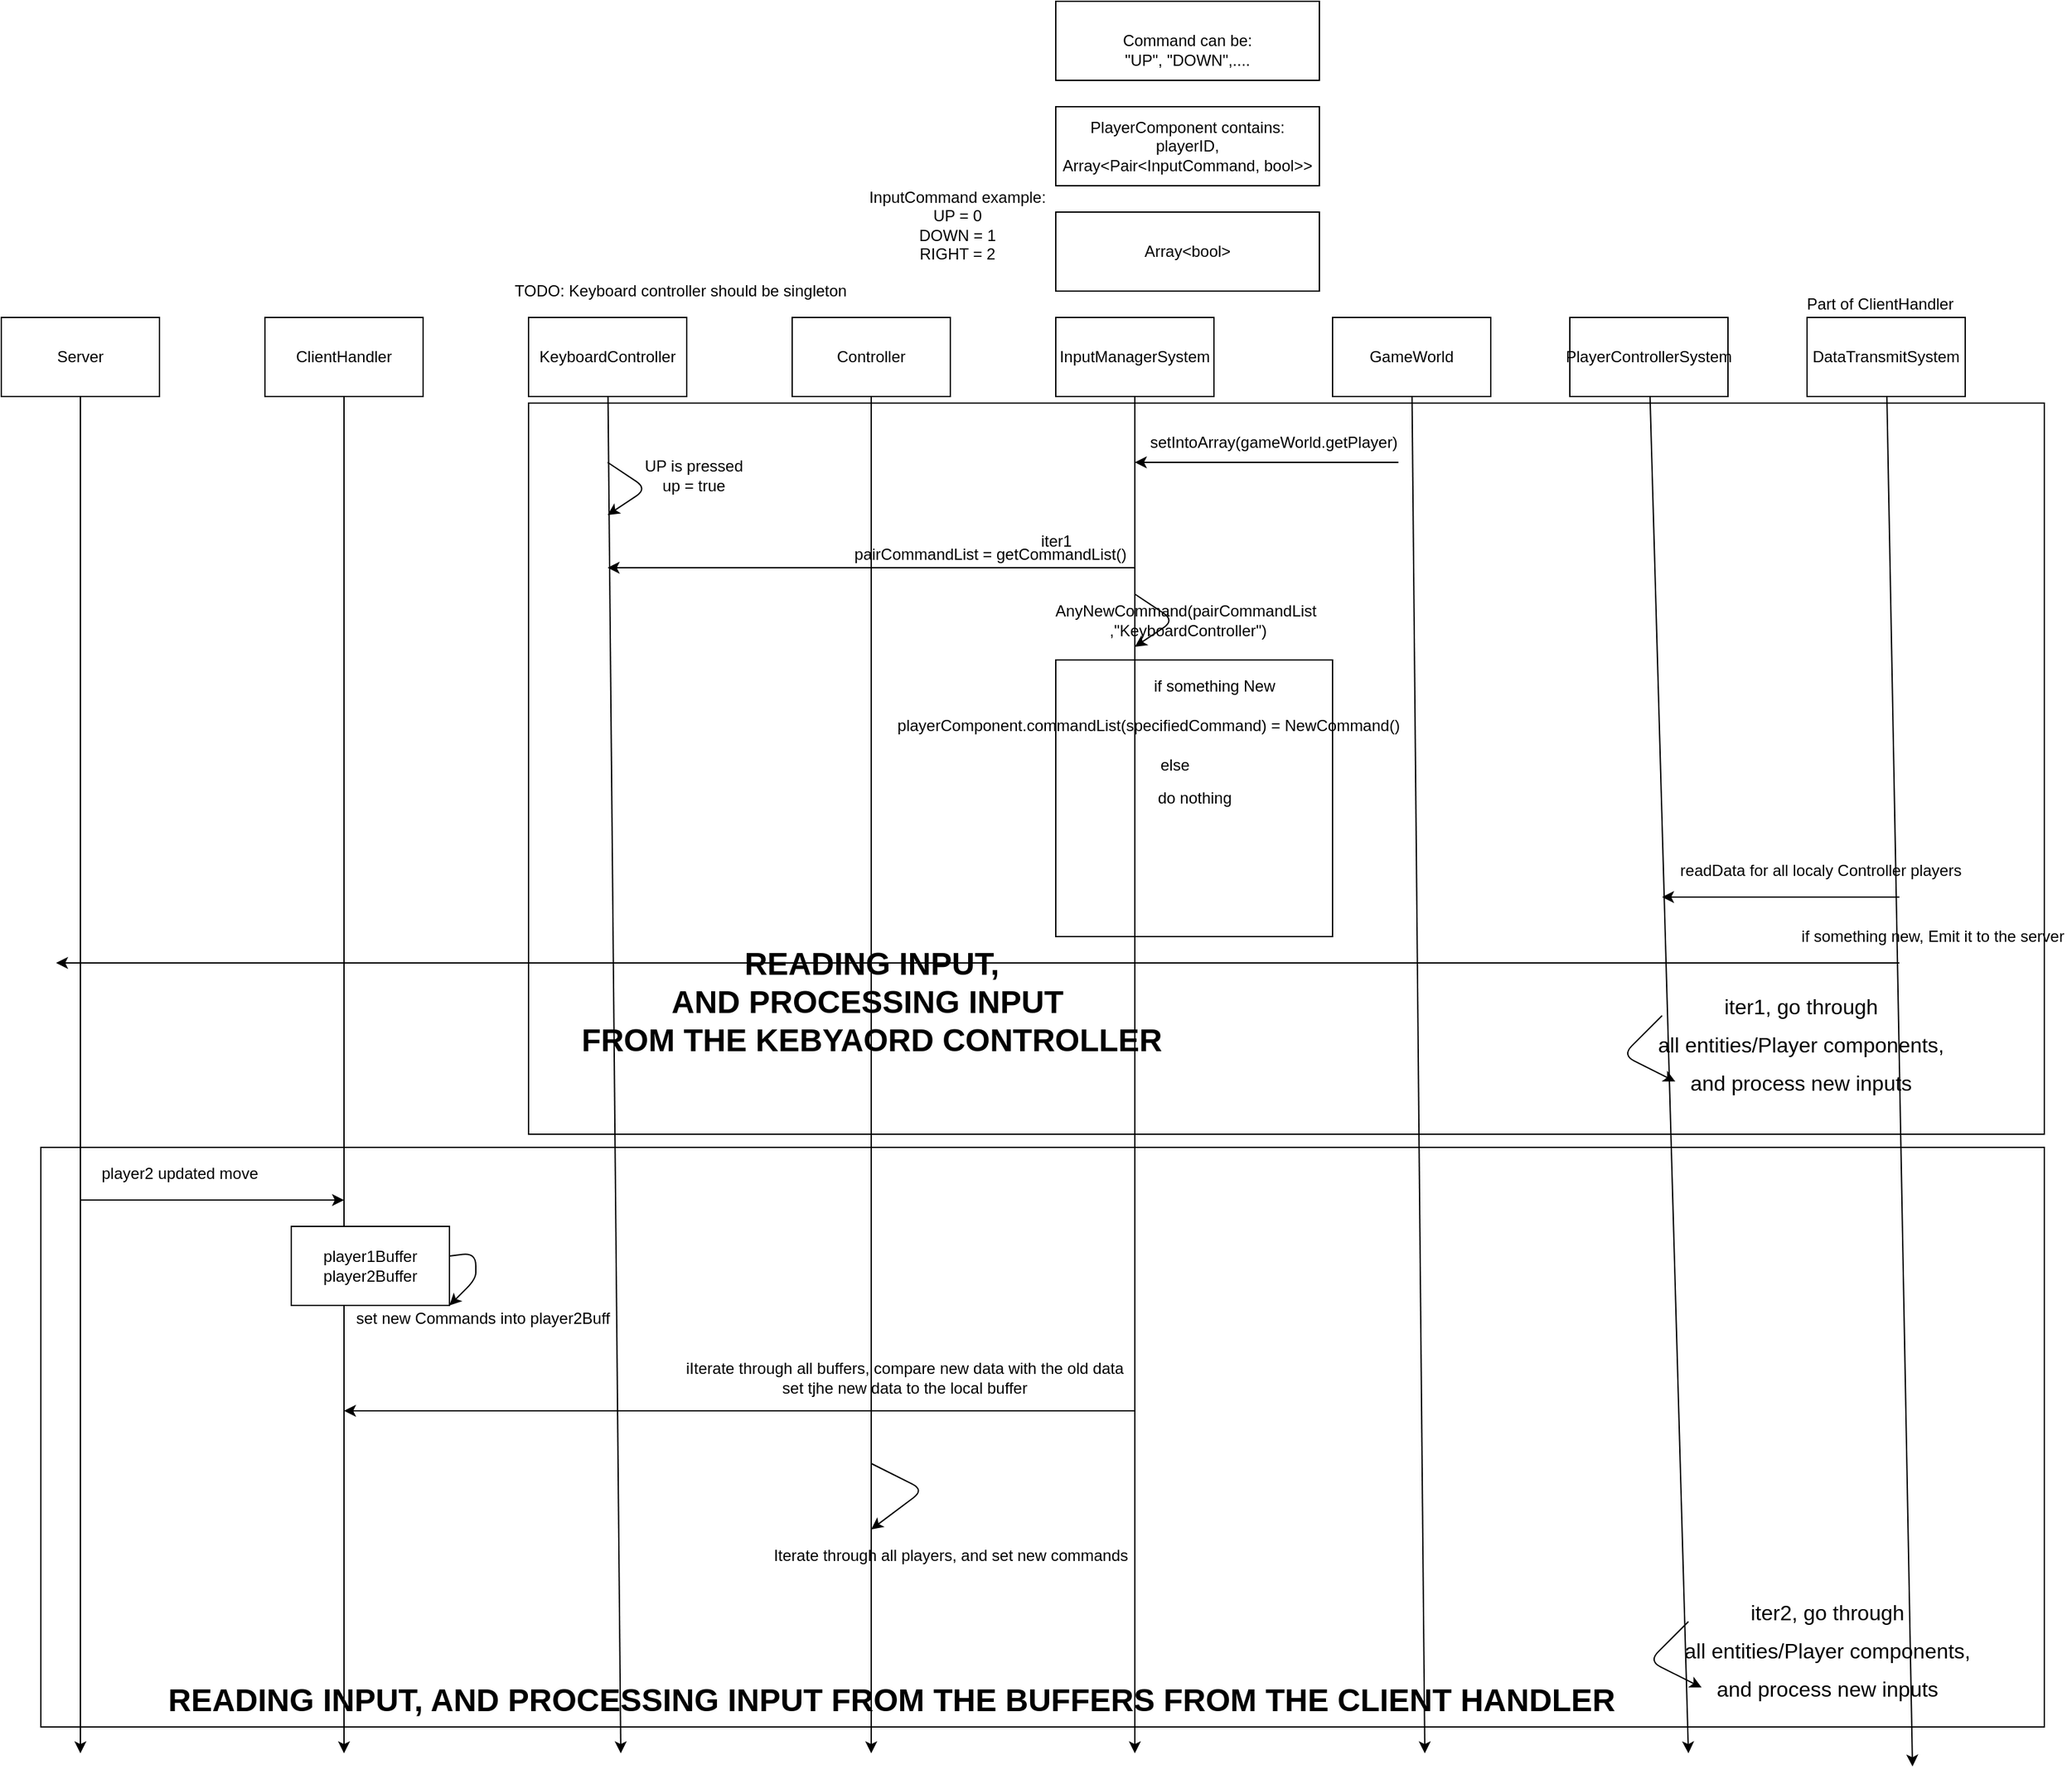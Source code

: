 <mxfile>
    <diagram id="yvvzIG8DyOLfL_BspWfX" name="Page-1">
        <mxGraphModel dx="2408" dy="2242" grid="1" gridSize="10" guides="1" tooltips="1" connect="1" arrows="1" fold="1" page="1" pageScale="1" pageWidth="850" pageHeight="1100" math="0" shadow="0">
            <root>
                <mxCell id="0"/>
                <mxCell id="1" parent="0"/>
                <mxCell id="63" value="" style="rounded=0;whiteSpace=wrap;html=1;fontSize=12;" vertex="1" parent="1">
                    <mxGeometry x="-810" y="640" width="1520" height="440" as="geometry"/>
                </mxCell>
                <mxCell id="42" value="" style="rounded=0;whiteSpace=wrap;html=1;" vertex="1" parent="1">
                    <mxGeometry x="-440" y="75" width="1150" height="555" as="geometry"/>
                </mxCell>
                <mxCell id="37" value="" style="rounded=0;whiteSpace=wrap;html=1;" vertex="1" parent="1">
                    <mxGeometry x="-40" y="270" width="210" height="210" as="geometry"/>
                </mxCell>
                <mxCell id="12" style="edgeStyle=none;html=1;" edge="1" parent="1" source="3">
                    <mxGeometry relative="1" as="geometry">
                        <mxPoint x="-370" y="1100" as="targetPoint"/>
                    </mxGeometry>
                </mxCell>
                <mxCell id="3" value="KeyboardController" style="rounded=0;whiteSpace=wrap;html=1;" vertex="1" parent="1">
                    <mxGeometry x="-440" y="10" width="120" height="60" as="geometry"/>
                </mxCell>
                <mxCell id="13" style="edgeStyle=none;html=1;" edge="1" parent="1" source="4">
                    <mxGeometry relative="1" as="geometry">
                        <mxPoint x="-180" y="1100" as="targetPoint"/>
                    </mxGeometry>
                </mxCell>
                <mxCell id="4" value="Controller" style="rounded=0;whiteSpace=wrap;html=1;" vertex="1" parent="1">
                    <mxGeometry x="-240" y="10" width="120" height="60" as="geometry"/>
                </mxCell>
                <mxCell id="10" style="edgeStyle=none;html=1;" edge="1" parent="1" source="5">
                    <mxGeometry relative="1" as="geometry">
                        <mxPoint x="-580" y="1100" as="targetPoint"/>
                    </mxGeometry>
                </mxCell>
                <mxCell id="5" value="ClientHandler" style="rounded=0;whiteSpace=wrap;html=1;" vertex="1" parent="1">
                    <mxGeometry x="-640" y="10" width="120" height="60" as="geometry"/>
                </mxCell>
                <mxCell id="8" style="edgeStyle=none;html=1;" edge="1" parent="1" source="6">
                    <mxGeometry relative="1" as="geometry">
                        <mxPoint x="-780" y="1100" as="targetPoint"/>
                    </mxGeometry>
                </mxCell>
                <mxCell id="6" value="Server" style="rounded=0;whiteSpace=wrap;html=1;" vertex="1" parent="1">
                    <mxGeometry x="-840" y="10" width="120" height="60" as="geometry"/>
                </mxCell>
                <mxCell id="14" style="edgeStyle=none;html=1;" edge="1" parent="1" source="7">
                    <mxGeometry relative="1" as="geometry">
                        <mxPoint x="240" y="1100" as="targetPoint"/>
                    </mxGeometry>
                </mxCell>
                <mxCell id="7" value="GameWorld" style="rounded=0;whiteSpace=wrap;html=1;" vertex="1" parent="1">
                    <mxGeometry x="170" y="10" width="120" height="60" as="geometry"/>
                </mxCell>
                <mxCell id="17" style="edgeStyle=none;html=1;" edge="1" parent="1" source="16">
                    <mxGeometry relative="1" as="geometry">
                        <mxPoint x="20" y="1100" as="targetPoint"/>
                    </mxGeometry>
                </mxCell>
                <mxCell id="16" value="InputManagerSystem" style="rounded=0;whiteSpace=wrap;html=1;" vertex="1" parent="1">
                    <mxGeometry x="-40" y="10" width="120" height="60" as="geometry"/>
                </mxCell>
                <mxCell id="18" value="" style="endArrow=classic;html=1;" edge="1" parent="1">
                    <mxGeometry width="50" height="50" relative="1" as="geometry">
                        <mxPoint x="-380" y="120" as="sourcePoint"/>
                        <mxPoint x="-380" y="160" as="targetPoint"/>
                        <Array as="points">
                            <mxPoint x="-350" y="140"/>
                        </Array>
                    </mxGeometry>
                </mxCell>
                <mxCell id="19" value="UP is pressed&lt;br&gt;up = true" style="text;html=1;align=center;verticalAlign=middle;resizable=0;points=[];autosize=1;strokeColor=none;fillColor=none;" vertex="1" parent="1">
                    <mxGeometry x="-360" y="115" width="90" height="30" as="geometry"/>
                </mxCell>
                <mxCell id="20" value="" style="endArrow=classic;html=1;" edge="1" parent="1">
                    <mxGeometry width="50" height="50" relative="1" as="geometry">
                        <mxPoint x="20" y="200" as="sourcePoint"/>
                        <mxPoint x="-380" y="200" as="targetPoint"/>
                    </mxGeometry>
                </mxCell>
                <mxCell id="21" value="iter1" style="text;html=1;align=center;verticalAlign=middle;resizable=0;points=[];autosize=1;strokeColor=none;fillColor=none;" vertex="1" parent="1">
                    <mxGeometry x="-60" y="170" width="40" height="20" as="geometry"/>
                </mxCell>
                <mxCell id="23" value="Array&amp;lt;bool&amp;gt;" style="rounded=0;whiteSpace=wrap;html=1;" vertex="1" parent="1">
                    <mxGeometry x="-40" y="-70" width="200" height="60" as="geometry"/>
                </mxCell>
                <mxCell id="24" value="TODO: Keyboard controller should be singleton" style="text;html=1;align=center;verticalAlign=middle;resizable=0;points=[];autosize=1;strokeColor=none;fillColor=none;" vertex="1" parent="1">
                    <mxGeometry x="-460" y="-20" width="270" height="20" as="geometry"/>
                </mxCell>
                <mxCell id="25" value="pairCommandList = getCommandList()" style="text;html=1;align=center;verticalAlign=middle;resizable=0;points=[];autosize=1;strokeColor=none;fillColor=none;" vertex="1" parent="1">
                    <mxGeometry x="-200" y="180" width="220" height="20" as="geometry"/>
                </mxCell>
                <mxCell id="26" value="PlayerComponent contains:&lt;br&gt;playerID,&lt;br&gt;Array&amp;lt;Pair&amp;lt;InputCommand, bool&amp;gt;&amp;gt;" style="rounded=0;whiteSpace=wrap;html=1;" vertex="1" parent="1">
                    <mxGeometry x="-40" y="-150" width="200" height="60" as="geometry"/>
                </mxCell>
                <mxCell id="27" value="&lt;br&gt;Command can be:&lt;br&gt;&quot;UP&quot;, &quot;DOWN&quot;,...." style="rounded=0;whiteSpace=wrap;html=1;" vertex="1" parent="1">
                    <mxGeometry x="-40" y="-230" width="200" height="60" as="geometry"/>
                </mxCell>
                <mxCell id="32" value="" style="endArrow=classic;html=1;" edge="1" parent="1">
                    <mxGeometry width="50" height="50" relative="1" as="geometry">
                        <mxPoint x="20" y="220" as="sourcePoint"/>
                        <mxPoint x="20" y="260" as="targetPoint"/>
                        <Array as="points">
                            <mxPoint x="50" y="240"/>
                        </Array>
                    </mxGeometry>
                </mxCell>
                <mxCell id="33" value="AnyNewCommand(pairCommandList&amp;nbsp;&lt;br&gt;,&quot;KeyboardController&quot;)" style="text;html=1;align=center;verticalAlign=middle;resizable=0;points=[];autosize=1;strokeColor=none;fillColor=none;" vertex="1" parent="1">
                    <mxGeometry x="-50" y="225" width="220" height="30" as="geometry"/>
                </mxCell>
                <mxCell id="34" value="" style="endArrow=classic;html=1;" edge="1" parent="1">
                    <mxGeometry width="50" height="50" relative="1" as="geometry">
                        <mxPoint x="220" y="120" as="sourcePoint"/>
                        <mxPoint x="20" y="120" as="targetPoint"/>
                    </mxGeometry>
                </mxCell>
                <mxCell id="35" value="setIntoArray(gameWorld.getPlayer)" style="text;html=1;align=center;verticalAlign=middle;resizable=0;points=[];autosize=1;strokeColor=none;fillColor=none;" vertex="1" parent="1">
                    <mxGeometry x="25" y="95" width="200" height="20" as="geometry"/>
                </mxCell>
                <mxCell id="36" value="if something New" style="text;html=1;align=center;verticalAlign=middle;resizable=0;points=[];autosize=1;strokeColor=none;fillColor=none;" vertex="1" parent="1">
                    <mxGeometry x="25" y="280" width="110" height="20" as="geometry"/>
                </mxCell>
                <mxCell id="38" value="playerComponent.commandList(specifiedCommand) = NewCommand()" style="text;html=1;align=center;verticalAlign=middle;resizable=0;points=[];autosize=1;strokeColor=none;fillColor=none;" vertex="1" parent="1">
                    <mxGeometry x="-170" y="310" width="400" height="20" as="geometry"/>
                </mxCell>
                <mxCell id="40" value="else" style="text;html=1;align=center;verticalAlign=middle;resizable=0;points=[];autosize=1;strokeColor=none;fillColor=none;" vertex="1" parent="1">
                    <mxGeometry x="30" y="340" width="40" height="20" as="geometry"/>
                </mxCell>
                <mxCell id="41" value="do nothing" style="text;html=1;align=center;verticalAlign=middle;resizable=0;points=[];autosize=1;strokeColor=none;fillColor=none;" vertex="1" parent="1">
                    <mxGeometry x="30" y="365" width="70" height="20" as="geometry"/>
                </mxCell>
                <mxCell id="43" value="&lt;b&gt;&lt;font style=&quot;font-size: 24px&quot;&gt;READING INPUT,&lt;br&gt;AND PROCESSING INPUT&amp;nbsp;&lt;br&gt;FROM THE KEBYAORD CONTROLLER&lt;/font&gt;&lt;/b&gt;" style="text;html=1;align=center;verticalAlign=middle;resizable=0;points=[];autosize=1;strokeColor=none;fillColor=none;" vertex="1" parent="1">
                    <mxGeometry x="-410" y="500" width="460" height="60" as="geometry"/>
                </mxCell>
                <mxCell id="45" style="edgeStyle=none;html=1;fontSize=24;" edge="1" parent="1" source="44">
                    <mxGeometry relative="1" as="geometry">
                        <mxPoint x="440" y="1100" as="targetPoint"/>
                    </mxGeometry>
                </mxCell>
                <mxCell id="44" value="PlayerControllerSystem" style="rounded=0;whiteSpace=wrap;html=1;" vertex="1" parent="1">
                    <mxGeometry x="350" y="10" width="120" height="60" as="geometry"/>
                </mxCell>
                <mxCell id="46" value="" style="endArrow=classic;html=1;fontSize=24;" edge="1" parent="1">
                    <mxGeometry width="50" height="50" relative="1" as="geometry">
                        <mxPoint x="420" y="540" as="sourcePoint"/>
                        <mxPoint x="430" y="590" as="targetPoint"/>
                        <Array as="points">
                            <mxPoint x="390" y="570"/>
                        </Array>
                    </mxGeometry>
                </mxCell>
                <mxCell id="47" value="&lt;font size=&quot;3&quot;&gt;iter1, go through&lt;br&gt;all entities/Player components,&lt;br&gt;and process new inputs&lt;br&gt;&lt;/font&gt;" style="text;html=1;align=center;verticalAlign=middle;resizable=0;points=[];autosize=1;strokeColor=none;fillColor=none;fontSize=24;" vertex="1" parent="1">
                    <mxGeometry x="410" y="510" width="230" height="100" as="geometry"/>
                </mxCell>
                <mxCell id="48" value="&lt;span&gt;InputCommand example:&lt;br&gt;UP = 0&lt;br&gt;DOWN = 1&lt;br&gt;RIGHT = 2&lt;br&gt;&lt;/span&gt;" style="text;html=1;align=center;verticalAlign=middle;resizable=0;points=[];autosize=1;strokeColor=none;fillColor=none;fontSize=12;" vertex="1" parent="1">
                    <mxGeometry x="-190" y="-90" width="150" height="60" as="geometry"/>
                </mxCell>
                <mxCell id="50" value="" style="endArrow=classic;html=1;fontSize=12;" edge="1" parent="1">
                    <mxGeometry width="50" height="50" relative="1" as="geometry">
                        <mxPoint x="-780" y="680" as="sourcePoint"/>
                        <mxPoint x="-580" y="680" as="targetPoint"/>
                    </mxGeometry>
                </mxCell>
                <mxCell id="51" value="player2 updated move" style="text;html=1;align=center;verticalAlign=middle;resizable=0;points=[];autosize=1;strokeColor=none;fillColor=none;fontSize=12;" vertex="1" parent="1">
                    <mxGeometry x="-770" y="650" width="130" height="20" as="geometry"/>
                </mxCell>
                <mxCell id="52" value="player1Buffer&lt;br&gt;player2Buffer" style="rounded=0;whiteSpace=wrap;html=1;fontSize=12;" vertex="1" parent="1">
                    <mxGeometry x="-620" y="700" width="120" height="60" as="geometry"/>
                </mxCell>
                <mxCell id="54" style="edgeStyle=none;html=1;entryX=1;entryY=1;entryDx=0;entryDy=0;fontSize=12;" edge="1" parent="1" source="52" target="52">
                    <mxGeometry relative="1" as="geometry"/>
                </mxCell>
                <mxCell id="55" value="set new Commands into player2Buff" style="text;html=1;align=center;verticalAlign=middle;resizable=0;points=[];autosize=1;strokeColor=none;fillColor=none;fontSize=12;" vertex="1" parent="1">
                    <mxGeometry x="-580" y="760" width="210" height="20" as="geometry"/>
                </mxCell>
                <mxCell id="56" value="" style="endArrow=classic;html=1;fontSize=12;" edge="1" parent="1">
                    <mxGeometry width="50" height="50" relative="1" as="geometry">
                        <mxPoint x="20" y="840" as="sourcePoint"/>
                        <mxPoint x="-580" y="840" as="targetPoint"/>
                    </mxGeometry>
                </mxCell>
                <mxCell id="57" value="iIterate through all buffers, compare new data with the old data&lt;br&gt;set tjhe new data to the local buffer" style="text;html=1;align=center;verticalAlign=middle;resizable=0;points=[];autosize=1;strokeColor=none;fillColor=none;fontSize=12;" vertex="1" parent="1">
                    <mxGeometry x="-330" y="800" width="350" height="30" as="geometry"/>
                </mxCell>
                <mxCell id="59" value="" style="endArrow=classic;html=1;fontSize=12;" edge="1" parent="1">
                    <mxGeometry width="50" height="50" relative="1" as="geometry">
                        <mxPoint x="-180" y="880" as="sourcePoint"/>
                        <mxPoint x="-180" y="930" as="targetPoint"/>
                        <Array as="points">
                            <mxPoint x="-140" y="900"/>
                        </Array>
                    </mxGeometry>
                </mxCell>
                <mxCell id="60" value="Iterate through all players, and set new commands" style="text;html=1;align=center;verticalAlign=middle;resizable=0;points=[];autosize=1;strokeColor=none;fillColor=none;fontSize=12;" vertex="1" parent="1">
                    <mxGeometry x="-260" y="940" width="280" height="20" as="geometry"/>
                </mxCell>
                <mxCell id="61" value="" style="endArrow=classic;html=1;fontSize=24;" edge="1" parent="1">
                    <mxGeometry width="50" height="50" relative="1" as="geometry">
                        <mxPoint x="440" y="1000" as="sourcePoint"/>
                        <mxPoint x="450" y="1050" as="targetPoint"/>
                        <Array as="points">
                            <mxPoint x="410" y="1030"/>
                        </Array>
                    </mxGeometry>
                </mxCell>
                <mxCell id="62" value="&lt;font size=&quot;3&quot;&gt;iter2, go through&lt;br&gt;all entities/Player components,&lt;br&gt;and process new inputs&lt;br&gt;&lt;/font&gt;" style="text;html=1;align=center;verticalAlign=middle;resizable=0;points=[];autosize=1;strokeColor=none;fillColor=none;fontSize=24;" vertex="1" parent="1">
                    <mxGeometry x="430" y="970" width="230" height="100" as="geometry"/>
                </mxCell>
                <mxCell id="64" value="&lt;span style=&quot;font-size: 24px&quot;&gt;&lt;b&gt;READING INPUT, AND PROCESSING INPUT FROM THE BUFFERS FROM THE CLIENT HANDLER&lt;/b&gt;&lt;/span&gt;" style="text;html=1;align=center;verticalAlign=middle;resizable=0;points=[];autosize=1;strokeColor=none;fillColor=none;fontSize=12;" vertex="1" parent="1">
                    <mxGeometry x="-720" y="1050" width="1110" height="20" as="geometry"/>
                </mxCell>
                <mxCell id="67" style="edgeStyle=none;html=1;fontSize=12;" edge="1" parent="1" source="66">
                    <mxGeometry relative="1" as="geometry">
                        <mxPoint x="610" y="1110" as="targetPoint"/>
                    </mxGeometry>
                </mxCell>
                <mxCell id="66" value="DataTransmitSystem" style="rounded=0;whiteSpace=wrap;html=1;" vertex="1" parent="1">
                    <mxGeometry x="530" y="10" width="120" height="60" as="geometry"/>
                </mxCell>
                <mxCell id="70" value="Part of ClientHandler" style="text;html=1;align=center;verticalAlign=middle;resizable=0;points=[];autosize=1;strokeColor=none;fillColor=none;fontSize=12;" vertex="1" parent="1">
                    <mxGeometry x="520" y="-10" width="130" height="20" as="geometry"/>
                </mxCell>
                <mxCell id="71" value="" style="endArrow=classic;html=1;fontSize=12;" edge="1" parent="1">
                    <mxGeometry width="50" height="50" relative="1" as="geometry">
                        <mxPoint x="600" y="450" as="sourcePoint"/>
                        <mxPoint x="420" y="450" as="targetPoint"/>
                    </mxGeometry>
                </mxCell>
                <mxCell id="72" value="readData for all localy Controller players" style="text;html=1;align=center;verticalAlign=middle;resizable=0;points=[];autosize=1;strokeColor=none;fillColor=none;fontSize=12;" vertex="1" parent="1">
                    <mxGeometry x="425" y="420" width="230" height="20" as="geometry"/>
                </mxCell>
                <mxCell id="73" value="if something new, Emit it to the server" style="text;html=1;align=center;verticalAlign=middle;resizable=0;points=[];autosize=1;strokeColor=none;fillColor=none;fontSize=12;" vertex="1" parent="1">
                    <mxGeometry x="520" y="470" width="210" height="20" as="geometry"/>
                </mxCell>
                <mxCell id="74" value="" style="endArrow=classic;html=1;fontSize=12;" edge="1" parent="1">
                    <mxGeometry width="50" height="50" relative="1" as="geometry">
                        <mxPoint x="600" y="500" as="sourcePoint"/>
                        <mxPoint x="-798.462" y="500" as="targetPoint"/>
                    </mxGeometry>
                </mxCell>
            </root>
        </mxGraphModel>
    </diagram>
</mxfile>